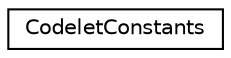 digraph "Graphical Class Hierarchy"
{
  edge [fontname="Helvetica",fontsize="10",labelfontname="Helvetica",labelfontsize="10"];
  node [fontname="Helvetica",fontsize="10",shape=record];
  rankdir="LR";
  Node0 [label="CodeletConstants",height=0.2,width=0.4,color="black", fillcolor="white", style="filled",URL="$structCodeletConstants.html"];
}
